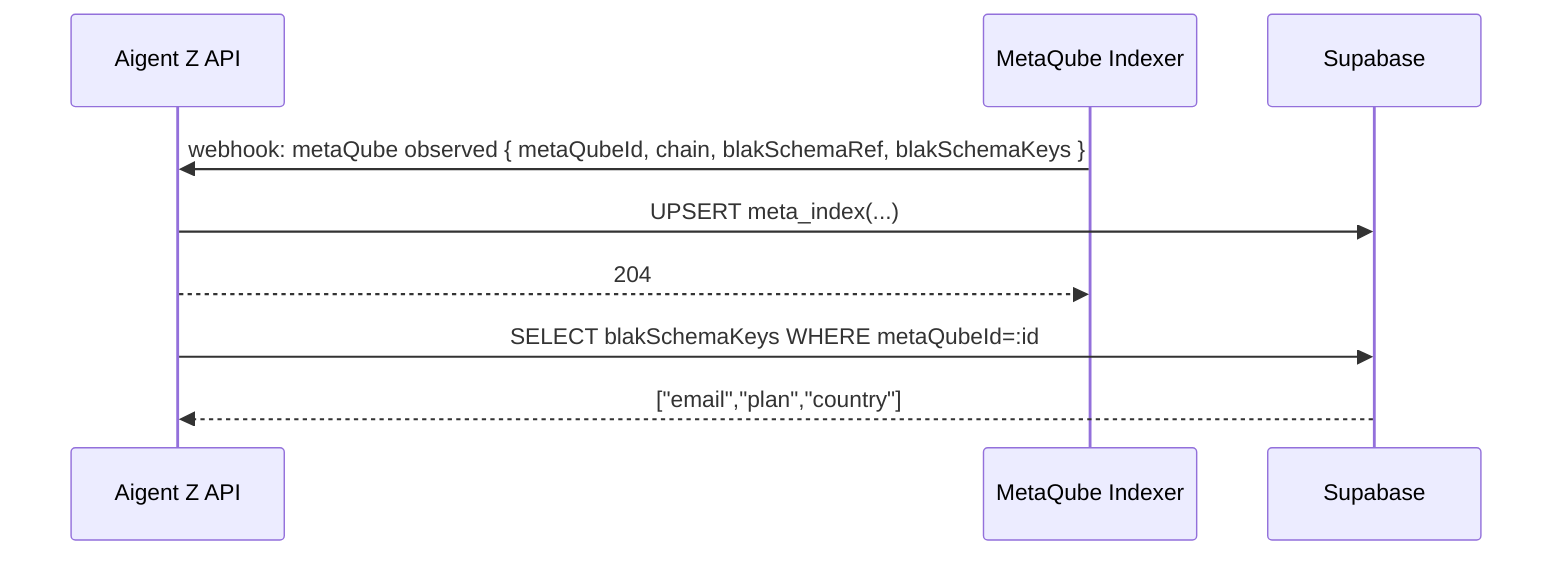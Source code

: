 sequenceDiagram
  participant API as Aigent Z API
  participant IDX as MetaQube Indexer
  participant DB as Supabase
  IDX->>API: webhook: metaQube observed { metaQubeId, chain, blakSchemaRef, blakSchemaKeys }
  API->>DB: UPSERT meta_index(...)
  API-->>IDX: 204
  API->>DB: SELECT blakSchemaKeys WHERE metaQubeId=:id
  DB-->>API: ["email","plan","country"]